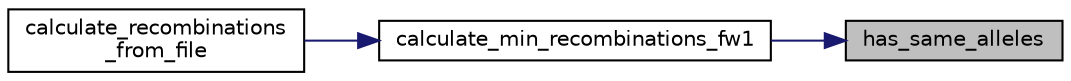digraph "has_same_alleles"
{
 // LATEX_PDF_SIZE
  edge [fontname="Helvetica",fontsize="10",labelfontname="Helvetica",labelfontsize="10"];
  node [fontname="Helvetica",fontsize="10",shape=record];
  rankdir="RL";
  Node1 [label="has_same_alleles",height=0.2,width=0.4,color="black", fillcolor="grey75", style="filled", fontcolor="black",tooltip="Simple operator to determine if at marker i, two genotypes share at least one allele."];
  Node1 -> Node2 [dir="back",color="midnightblue",fontsize="10",style="solid",fontname="Helvetica"];
  Node2 [label="calculate_min_recombinations_fw1",height=0.2,width=0.4,color="black", fillcolor="white", style="filled",URL="$group__recomb.html#gabefce26ab485e6886d7bbfcaa5692f3a",tooltip="Identify markers in the genotype of offspring where recombination from its parents occured."];
  Node2 -> Node3 [dir="back",color="midnightblue",fontsize="10",style="solid",fontname="Helvetica"];
  Node3 [label="calculate_recombinations\l_from_file",height=0.2,width=0.4,color="black", fillcolor="white", style="filled",URL="$group__recomb.html#ga7813f256407ab2ea242df32ea9ad2c7e",tooltip="Provides guesses as to the location of recombination events that led to the creation of certain genot..."];
}
